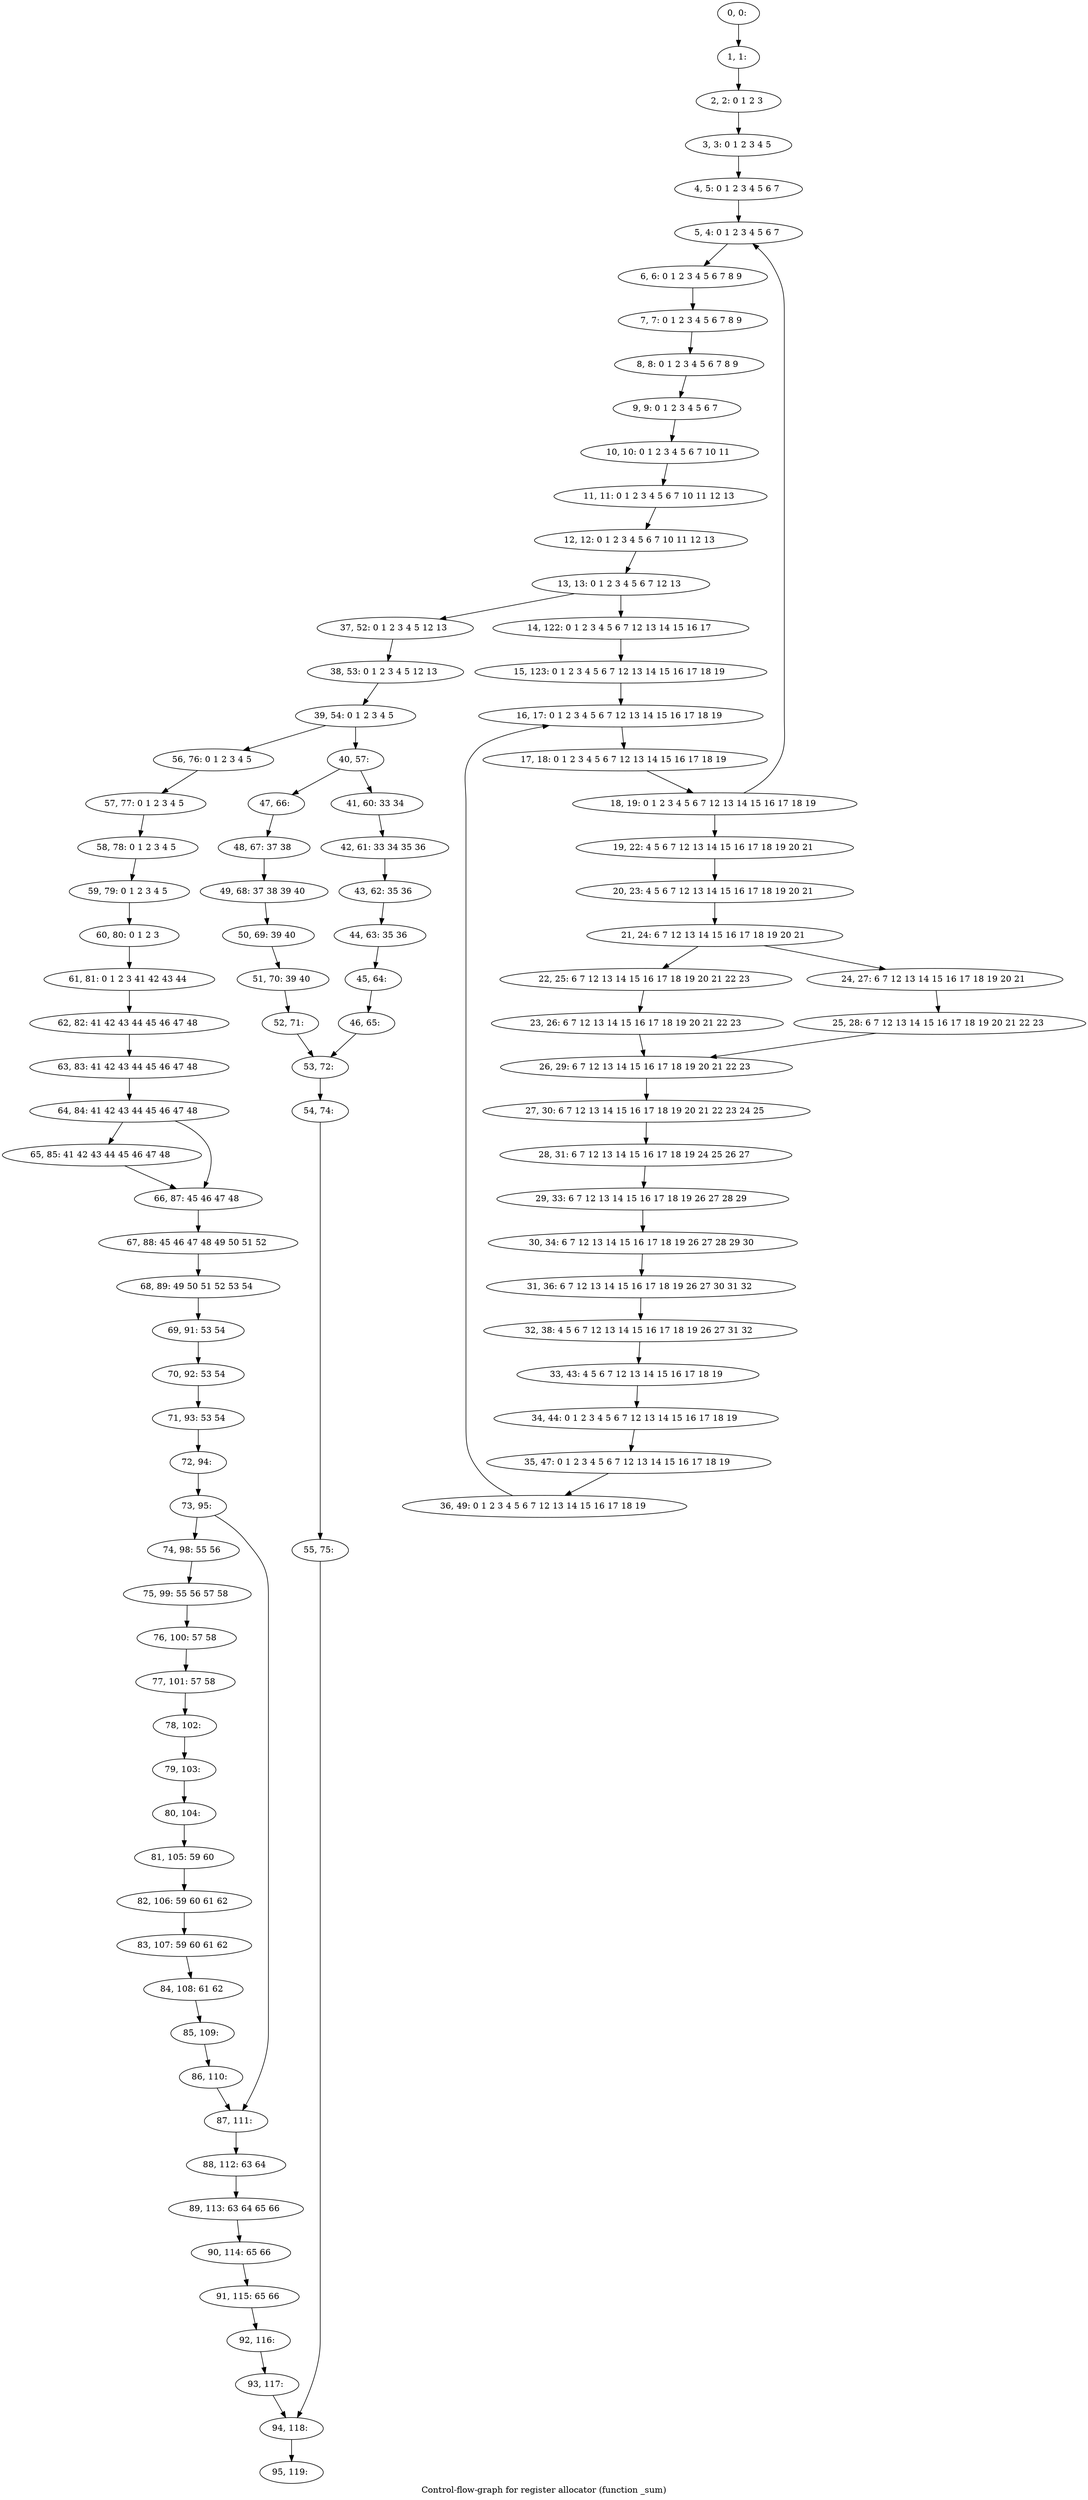 digraph G {
graph [label="Control-flow-graph for register allocator (function _sum)"]
0[label="0, 0: "];
1[label="1, 1: "];
2[label="2, 2: 0 1 2 3 "];
3[label="3, 3: 0 1 2 3 4 5 "];
4[label="4, 5: 0 1 2 3 4 5 6 7 "];
5[label="5, 4: 0 1 2 3 4 5 6 7 "];
6[label="6, 6: 0 1 2 3 4 5 6 7 8 9 "];
7[label="7, 7: 0 1 2 3 4 5 6 7 8 9 "];
8[label="8, 8: 0 1 2 3 4 5 6 7 8 9 "];
9[label="9, 9: 0 1 2 3 4 5 6 7 "];
10[label="10, 10: 0 1 2 3 4 5 6 7 10 11 "];
11[label="11, 11: 0 1 2 3 4 5 6 7 10 11 12 13 "];
12[label="12, 12: 0 1 2 3 4 5 6 7 10 11 12 13 "];
13[label="13, 13: 0 1 2 3 4 5 6 7 12 13 "];
14[label="14, 122: 0 1 2 3 4 5 6 7 12 13 14 15 16 17 "];
15[label="15, 123: 0 1 2 3 4 5 6 7 12 13 14 15 16 17 18 19 "];
16[label="16, 17: 0 1 2 3 4 5 6 7 12 13 14 15 16 17 18 19 "];
17[label="17, 18: 0 1 2 3 4 5 6 7 12 13 14 15 16 17 18 19 "];
18[label="18, 19: 0 1 2 3 4 5 6 7 12 13 14 15 16 17 18 19 "];
19[label="19, 22: 4 5 6 7 12 13 14 15 16 17 18 19 20 21 "];
20[label="20, 23: 4 5 6 7 12 13 14 15 16 17 18 19 20 21 "];
21[label="21, 24: 6 7 12 13 14 15 16 17 18 19 20 21 "];
22[label="22, 25: 6 7 12 13 14 15 16 17 18 19 20 21 22 23 "];
23[label="23, 26: 6 7 12 13 14 15 16 17 18 19 20 21 22 23 "];
24[label="24, 27: 6 7 12 13 14 15 16 17 18 19 20 21 "];
25[label="25, 28: 6 7 12 13 14 15 16 17 18 19 20 21 22 23 "];
26[label="26, 29: 6 7 12 13 14 15 16 17 18 19 20 21 22 23 "];
27[label="27, 30: 6 7 12 13 14 15 16 17 18 19 20 21 22 23 24 25 "];
28[label="28, 31: 6 7 12 13 14 15 16 17 18 19 24 25 26 27 "];
29[label="29, 33: 6 7 12 13 14 15 16 17 18 19 26 27 28 29 "];
30[label="30, 34: 6 7 12 13 14 15 16 17 18 19 26 27 28 29 30 "];
31[label="31, 36: 6 7 12 13 14 15 16 17 18 19 26 27 30 31 32 "];
32[label="32, 38: 4 5 6 7 12 13 14 15 16 17 18 19 26 27 31 32 "];
33[label="33, 43: 4 5 6 7 12 13 14 15 16 17 18 19 "];
34[label="34, 44: 0 1 2 3 4 5 6 7 12 13 14 15 16 17 18 19 "];
35[label="35, 47: 0 1 2 3 4 5 6 7 12 13 14 15 16 17 18 19 "];
36[label="36, 49: 0 1 2 3 4 5 6 7 12 13 14 15 16 17 18 19 "];
37[label="37, 52: 0 1 2 3 4 5 12 13 "];
38[label="38, 53: 0 1 2 3 4 5 12 13 "];
39[label="39, 54: 0 1 2 3 4 5 "];
40[label="40, 57: "];
41[label="41, 60: 33 34 "];
42[label="42, 61: 33 34 35 36 "];
43[label="43, 62: 35 36 "];
44[label="44, 63: 35 36 "];
45[label="45, 64: "];
46[label="46, 65: "];
47[label="47, 66: "];
48[label="48, 67: 37 38 "];
49[label="49, 68: 37 38 39 40 "];
50[label="50, 69: 39 40 "];
51[label="51, 70: 39 40 "];
52[label="52, 71: "];
53[label="53, 72: "];
54[label="54, 74: "];
55[label="55, 75: "];
56[label="56, 76: 0 1 2 3 4 5 "];
57[label="57, 77: 0 1 2 3 4 5 "];
58[label="58, 78: 0 1 2 3 4 5 "];
59[label="59, 79: 0 1 2 3 4 5 "];
60[label="60, 80: 0 1 2 3 "];
61[label="61, 81: 0 1 2 3 41 42 43 44 "];
62[label="62, 82: 41 42 43 44 45 46 47 48 "];
63[label="63, 83: 41 42 43 44 45 46 47 48 "];
64[label="64, 84: 41 42 43 44 45 46 47 48 "];
65[label="65, 85: 41 42 43 44 45 46 47 48 "];
66[label="66, 87: 45 46 47 48 "];
67[label="67, 88: 45 46 47 48 49 50 51 52 "];
68[label="68, 89: 49 50 51 52 53 54 "];
69[label="69, 91: 53 54 "];
70[label="70, 92: 53 54 "];
71[label="71, 93: 53 54 "];
72[label="72, 94: "];
73[label="73, 95: "];
74[label="74, 98: 55 56 "];
75[label="75, 99: 55 56 57 58 "];
76[label="76, 100: 57 58 "];
77[label="77, 101: 57 58 "];
78[label="78, 102: "];
79[label="79, 103: "];
80[label="80, 104: "];
81[label="81, 105: 59 60 "];
82[label="82, 106: 59 60 61 62 "];
83[label="83, 107: 59 60 61 62 "];
84[label="84, 108: 61 62 "];
85[label="85, 109: "];
86[label="86, 110: "];
87[label="87, 111: "];
88[label="88, 112: 63 64 "];
89[label="89, 113: 63 64 65 66 "];
90[label="90, 114: 65 66 "];
91[label="91, 115: 65 66 "];
92[label="92, 116: "];
93[label="93, 117: "];
94[label="94, 118: "];
95[label="95, 119: "];
0->1 ;
1->2 ;
2->3 ;
3->4 ;
4->5 ;
5->6 ;
6->7 ;
7->8 ;
8->9 ;
9->10 ;
10->11 ;
11->12 ;
12->13 ;
13->14 ;
13->37 ;
14->15 ;
15->16 ;
16->17 ;
17->18 ;
18->19 ;
18->5 ;
19->20 ;
20->21 ;
21->22 ;
21->24 ;
22->23 ;
23->26 ;
24->25 ;
25->26 ;
26->27 ;
27->28 ;
28->29 ;
29->30 ;
30->31 ;
31->32 ;
32->33 ;
33->34 ;
34->35 ;
35->36 ;
36->16 ;
37->38 ;
38->39 ;
39->40 ;
39->56 ;
40->41 ;
40->47 ;
41->42 ;
42->43 ;
43->44 ;
44->45 ;
45->46 ;
46->53 ;
47->48 ;
48->49 ;
49->50 ;
50->51 ;
51->52 ;
52->53 ;
53->54 ;
54->55 ;
55->94 ;
56->57 ;
57->58 ;
58->59 ;
59->60 ;
60->61 ;
61->62 ;
62->63 ;
63->64 ;
64->65 ;
64->66 ;
65->66 ;
66->67 ;
67->68 ;
68->69 ;
69->70 ;
70->71 ;
71->72 ;
72->73 ;
73->74 ;
73->87 ;
74->75 ;
75->76 ;
76->77 ;
77->78 ;
78->79 ;
79->80 ;
80->81 ;
81->82 ;
82->83 ;
83->84 ;
84->85 ;
85->86 ;
86->87 ;
87->88 ;
88->89 ;
89->90 ;
90->91 ;
91->92 ;
92->93 ;
93->94 ;
94->95 ;
}
